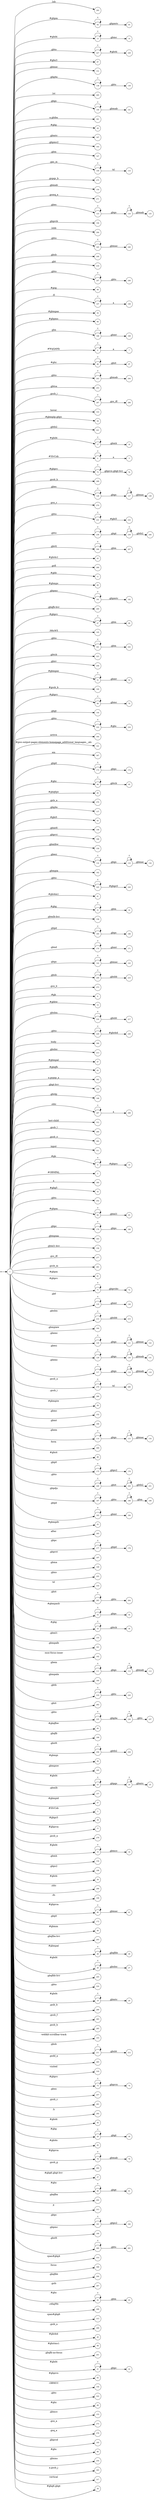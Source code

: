 digraph NFA {
  rankdir=LR;
  node [shape=circle, fontsize=10];
  __start [shape=point, label=""];
  __start -> 1;
  293 [label="293"];
  64 [label="64"];
  13 [label="13"];
  227 [label="227"];
  87 [label="87"];
  151 [label="151"];
  34 [label="34"];
  138 [label="138"];
  295 [label="295"];
  140 [label="140"];
  141 [label="141"];
  301 [label="301"];
  28 [label="28"];
  30 [label="30"];
  167 [label="167"];
  193 [label="193"];
  27 [label="27"];
  134 [label="134"];
  236 [label="236"];
  147 [label="147"];
  264 [label="264"];
  109 [label="109"];
  275 [label="275"];
  150 [label="150"];
  271 [label="271"];
  123 [label="123"];
  194 [label="194"];
  294 [label="294"];
  245 [label="245"];
  130 [label="130"];
  184 [label="184"];
  208 [label="208"];
  218 [label="218"];
  247 [label="247"];
  99 [label="99"];
  107 [label="107"];
  50 [label="50"];
  66 [label="66"];
  168 [label="168"];
  6 [label="6"];
  220 [label="220"];
  96 [label="96"];
  243 [label="243"];
  253 [label="253"];
  287 [label="287"];
  310 [label="310"];
  59 [label="59"];
  122 [label="122"];
  221 [label="221"];
  17 [label="17"];
  4 [label="4"];
  242 [label="242"];
  75 [label="75"];
  289 [label="289"];
  49 [label="49"];
  126 [label="126"];
  274 [label="274"];
  231 [label="231"];
  238 [label="238"];
  206 [label="206"];
  43 [label="43"];
  174 [label="174"];
  266 [label="266"];
  110 [label="110"];
  11 [label="11"];
  60 [label="60"];
  191 [label="191"];
  200 [label="200"];
  67 [label="67"];
  105 [label="105"];
  241 [label="241"];
  127 [label="127"];
  223 [label="223"];
  256 [label="256"];
  51 [label="51"];
  143 [label="143"];
  100 [label="100"];
  69 [label="69"];
  144 [label="144"];
  233 [label="233"];
  304 [label="304"];
  101 [label="101"];
  125 [label="125"];
  128 [label="128"];
  307 [label="307"];
  173 [label="173"];
  94 [label="94"];
  85 [label="85"];
  121 [label="121"];
  246 [label="246"];
  18 [label="18"];
  95 [label="95"];
  270 [label="270"];
  171 [label="171"];
  137 [label="137"];
  217 [label="217"];
  45 [label="45"];
  7 [label="7"];
  148 [label="148"];
  24 [label="24"];
  112 [label="112"];
  196 [label="196"];
  159 [label="159"];
  132 [label="132"];
  162 [label="162"];
  225 [label="225"];
  261 [label="261"];
  41 [label="41"];
  31 [label="31"];
  158 [label="158"];
  185 [label="185"];
  170 [label="170"];
  63 [label="63"];
  212 [label="212"];
  133 [label="133"];
  142 [label="142"];
  209 [label="209"];
  273 [label="273"];
  8 [label="8"];
  12 [label="12"];
  93 [label="93"];
  216 [label="216"];
  229 [label="229"];
  306 [label="306"];
  213 [label="213"];
  47 [label="47"];
  83 [label="83"];
  302 [label="302"];
  16 [label="16"];
  145 [label="145"];
  118 [label="118"];
  146 [label="146"];
  297 [label="297"];
  312 [label="312"];
  290 [label="290"];
  282 [label="282"];
  311 [label="311"];
  9 [label="9"];
  2 [label="2"];
  300 [label="300"];
  35 [label="35"];
  252 [label="252"];
  62 [label="62"];
  179 [label="179"];
  163 [label="163"];
  156 [label="156"];
  277 [label="277"];
  291 [label="291"];
  97 [label="97"];
  61 [label="61"];
  207 [label="207"];
  71 [label="71"];
  131 [label="131"];
  135 [label="135"];
  214 [label="214"];
  169 [label="169"];
  164 [label="164"];
  120 [label="120"];
  129 [label="129"];
  117 [label="117"];
  279 [label="279"];
  136 [label="136"];
  286 [label="286"];
  58 [label="58"];
  152 [label="152"];
  32 [label="32"];
  166 [label="166"];
  114 [label="114"];
  298 [label="298"];
  309 [label="309"];
  88 [label="88"];
  119 [label="119"];
  180 [label="180"];
  175 [label="175"];
  280 [label="280"];
  249 [label="249"];
  187 [label="187"];
  183 [label="183"];
  288 [label="288"];
  55 [label="55"];
  248 [label="248"];
  305 [label="305"];
  178 [label="178"];
  182 [label="182"];
  177 [label="177"];
  197 [label="197"];
  149 [label="149"];
  255 [label="255"];
  316 [label="316"];
  244 [label="244"];
  263 [label="263"];
  53 [label="53"];
  33 [label="33"];
  155 [label="155"];
  161 [label="161"];
  192 [label="192"];
  76 [label="76"];
  74 [label="74"];
  79 [label="79"];
  102 [label="102"];
  111 [label="111"];
  160 [label="160"];
  219 [label="219"];
  262 [label="262"];
  235 [label="235"];
  84 [label="84"];
  108 [label="108"];
  199 [label="199"];
  258 [label="258"];
  230 [label="230"];
  56 [label="56"];
  68 [label="68"];
  165 [label="165"];
  251 [label="251"];
  23 [label="23"];
  157 [label="157"];
  57 [label="57"];
  3 [label="3"];
  38 [label="38"];
  5 [label="5"];
  77 [label="77"];
  228 [label="228"];
  25 [label="25"];
  278 [label="278"];
  15 [label="15"];
  154 [label="154"];
  198 [label="198"];
  54 [label="54"];
  39 [label="39"];
  116 [label="116"];
  232 [label="232"];
  296 [label="296"];
  106 [label="106"];
  80 [label="80"];
  172 [label="172"];
  52 [label="52"];
  46 [label="46"];
  91 [label="91"];
  188 [label="188"];
  203 [label="203"];
  48 [label="48"];
  26 [label="26"];
  205 [label="205"];
  210 [label="210"];
  224 [label="224"];
  226 [label="226"];
  19 [label="19"];
  269 [label="269"];
  283 [label="283"];
  115 [label="115"];
  139 [label="139"];
  285 [label="285"];
  103 [label="103"];
  189 [label="189"];
  211 [label="211"];
  265 [label="265"];
  234 [label="234"];
  318 [label="318"];
  14 [label="14"];
  186 [label="186"];
  239 [label="239"];
  73 [label="73"];
  237 [label="237"];
  257 [label="257"];
  281 [label="281"];
  292 [label="292"];
  44 [label="44"];
  29 [label="29"];
  42 [label="42"];
  70 [label="70"];
  78 [label="78"];
  284 [label="284"];
  37 [label="37"];
  90 [label="90"];
  202 [label="202"];
  313 [label="313"];
  181 [label="181"];
  250 [label="250"];
  190 [label="190"];
  260 [label="260"];
  1 [label="1"];
  314 [label="314"];
  308 [label="308"];
  204 [label="204"];
  215 [label="215"];
  240 [label="240"];
  22 [label="22"];
  267 [label="267"];
  92 [label="92"];
  299 [label="299"];
  315 [label="315"];
  72 [label="72"];
  268 [label="268"];
  40 [label="40"];
  176 [label="176"];
  98 [label="98"];
  201 [label="201"];
  21 [label="21"];
  82 [label="82"];
  10 [label="10"];
  104 [label="104"];
  222 [label="222"];
  89 [label="89"];
  153 [label="153"];
  272 [label="272"];
  81 [label="81"];
  276 [label="276"];
  195 [label="195"];
  124 [label="124"];
  86 [label="86"];
  20 [label="20"];
  254 [label="254"];
  303 [label="303"];
  259 [label="259"];
  317 [label="317"];
  113 [label="113"];
  36 [label="36"];
  65 [label="65"];
  { node [shape=doublecircle]; 2 3 5 7 8 10 11 12 14 16 18 20 22 25 27 28 30 32 34 35 36 37 38 39 40 41 42 43 44 45 46 47 49 50 52 54 55 56 57 58 59 60 61 63 65 66 68 70 72 74 76 77 79 81 82 83 84 85 86 87 88 89 91 93 95 97 98 99 100 101 102 103 104 105 106 108 110 113 116 119 122 125 128 131 134 136 137 139 141 143 144 145 146 147 148 149 150 151 152 153 154 155 156 157 158 159 160 161 162 163 164 165 166 167 169 171 172 174 176 178 180 182 184 186 189 190 192 193 194 195 196 197 198 199 200 201 202 203 204 205 207 208 210 212 213 215 217 218 220 221 222 223 224 226 228 230 232 234 237 240 242 244 246 248 251 252 253 254 255 256 257 259 261 262 264 265 266 267 268 269 270 271 272 273 274 275 276 277 278 280 281 282 283 284 285 286 288 289 290 291 292 293 294 295 296 298 299 300 301 302 303 304 305 306 307 308 309 310 311 312 313 314 315 316 317 318 }
  1 -> 2 [label="#GBMPAL"];
  1 -> 3 [label="#SIvCob"];
  1 -> 4 [label="#SIvCob"];
  4 -> 4 [label="*"];
  4 -> 5 [label="a"];
  1 -> 6 [label="#WqQANb"];
  6 -> 6 [label="*"];
  6 -> 7 [label="a"];
  1 -> 8 [label="#gb"];
  1 -> 9 [label="#gb"];
  9 -> 9 [label="*"];
  9 -> 10 [label="#gbprc"];
  1 -> 11 [label="#gbb"];
  1 -> 12 [label="#gbbw"];
  1 -> 13 [label="#gbd4"];
  13 -> 13 [label="*"];
  13 -> 14 [label=".gbmc"];
  1 -> 15 [label="#gbd4"];
  15 -> 15 [label="*"];
  15 -> 16 [label=".gbmcc"];
  1 -> 17 [label="#gbd4"];
  17 -> 17 [label="*"];
  17 -> 18 [label=".gbmh"];
  1 -> 19 [label="#gbd4"];
  19 -> 19 [label="*"];
  19 -> 20 [label=".gbmtc"];
  1 -> 21 [label="#gbd4"];
  21 -> 21 [label="*"];
  21 -> 22 [label=".gbpc"];
  1 -> 23 [label="#gbd4"];
  23 -> 23 [label="*"];
  23 -> 24 [label=".gbpgs"];
  24 -> 24 [label="*"];
  24 -> 25 [label=".gbmtc"];
  1 -> 26 [label="#gbd4"];
  26 -> 26 [label="*"];
  26 -> 27 [label=".gbsbic"];
  1 -> 28 [label="#gbg"];
  1 -> 29 [label="#gbg"];
  29 -> 29 [label="*"];
  29 -> 30 [label=".gbgt"];
  1 -> 31 [label="#gbg"];
  31 -> 31 [label="*"];
  31 -> 32 [label=".gbm"];
  1 -> 33 [label="#gbg"];
  33 -> 33 [label="*"];
  33 -> 34 [label=".gbtcb"];
  1 -> 35 [label="#gbg5"];
  1 -> 36 [label="#gbg6.gbgt"];
  1 -> 37 [label="#gbg6.gbgt-hvr"];
  1 -> 38 [label="#gbgs5"];
  1 -> 39 [label="#gbi4i"];
  1 -> 40 [label="#gbi4id"];
  1 -> 41 [label="#gbi4m1"];
  1 -> 42 [label="#gbi4s"];
  1 -> 43 [label="#gbi4s1"];
  1 -> 44 [label="#gbi4t"];
  1 -> 45 [label="#gbi5"];
  1 -> 46 [label="#gbmm"];
  1 -> 47 [label="#gbmpal"];
  1 -> 48 [label="#gbmpal"];
  48 -> 48 [label="*"];
  48 -> 49 [label=".gbqfbb"];
  1 -> 50 [label="#gbmpas"];
  1 -> 51 [label="#gbmpas"];
  51 -> 51 [label="*"];
  51 -> 52 [label=".gbmt"];
  1 -> 53 [label="#gbmpasb"];
  53 -> 53 [label="*"];
  53 -> 54 [label=".gbps"];
  1 -> 55 [label="#gbmpdv"];
  1 -> 56 [label="#gbmpi"];
  1 -> 57 [label="#gbmpid"];
  1 -> 58 [label="#gbmpiw"];
  1 -> 59 [label="#gbmplp.gbps"];
  1 -> 60 [label="#gbmps"];
  1 -> 61 [label="#gbpm"];
  1 -> 62 [label="#gbpm"];
  62 -> 62 [label="*"];
  62 -> 63 [label=".gbml1"];
  1 -> 64 [label="#gbpm"];
  64 -> 64 [label="*"];
  64 -> 65 [label=".gbpmtc"];
  1 -> 66 [label="#gbpms"];
  1 -> 67 [label="#gbprc"];
  67 -> 67 [label="*"];
  67 -> 68 [label=".gbm"];
  1 -> 69 [label="#gbprc"];
  69 -> 69 [label="*"];
  69 -> 70 [label=".gbmc"];
  1 -> 71 [label="#gbprc"];
  71 -> 71 [label="*"];
  71 -> 72 [label=".gbprcbc"];
  1 -> 73 [label="#gbprc"];
  73 -> 73 [label="*"];
  73 -> 74 [label=".gbprcx"];
  1 -> 75 [label="#gbprc"];
  75 -> 75 [label="*"];
  75 -> 76 [label=".gbprcx.gbgt-hvr"];
  1 -> 77 [label="#gbprca"];
  1 -> 78 [label="#gbprca"];
  78 -> 78 [label="*"];
  78 -> 79 [label=".gbmab"];
  1 -> 80 [label="#gbprca"];
  80 -> 80 [label="*"];
  80 -> 81 [label=".gbmac"];
  1 -> 82 [label="#gbprcs"];
  1 -> 83 [label="#gbqfb"];
  1 -> 84 [label="#gbqfbw"];
  1 -> 85 [label="#gbqfqw"];
  1 -> 86 [label="#gbs"];
  1 -> 87 [label="#gbx3"];
  1 -> 88 [label="#gbx4"];
  1 -> 89 [label="#gbz"];
  1 -> 90 [label="#gbz"];
  90 -> 90 [label="*"];
  90 -> 91 [label=".gbgt"];
  1 -> 92 [label="#gbz"];
  92 -> 92 [label="*"];
  92 -> 93 [label=".gbm"];
  1 -> 94 [label="#gbz"];
  94 -> 94 [label="*"];
  94 -> 95 [label=".gbtcb"];
  1 -> 96 [label="#gbz"];
  96 -> 96 [label="*"];
  96 -> 97 [label=".gbzt"];
  1 -> 98 [label="#gbztms1"];
  1 -> 99 [label="#gog"];
  1 -> 100 [label="#gssb_b"];
  1 -> 101 [label="#gws-output-pages-elements-homepage_additional_languages__als"];
  1 -> 102 [label="-moz-focus-inner"];
  1 -> 103 [label="-webkit-scrollbar-track"];
  1 -> 104 [label=".GBMCC"];
  1 -> 105 [label=".H6sW5"];
  1 -> 106 [label=".ds"];
  1 -> 107 [label=".fl"];
  107 -> 107 [label="*"];
  107 -> 108 [label="a"];
  1 -> 109 [label=".gac_m"];
  109 -> 109 [label="*"];
  109 -> 110 [label="td"];
  1 -> 111 [label=".gbem"];
  111 -> 111 [label="*"];
  111 -> 112 [label=".gbgs"];
  112 -> 112 [label="*"];
  112 -> 113 [label=".gbmab"];
  1 -> 114 [label=".gbem"];
  114 -> 114 [label="*"];
  114 -> 115 [label=".gbgs"];
  115 -> 115 [label="*"];
  115 -> 116 [label=".gbmac"];
  1 -> 117 [label=".gbemi"];
  117 -> 117 [label="*"];
  117 -> 118 [label=".gbgs"];
  118 -> 118 [label="*"];
  118 -> 119 [label=".gbmab"];
  1 -> 120 [label=".gbemi"];
  120 -> 120 [label="*"];
  120 -> 121 [label=".gbgs"];
  121 -> 121 [label="*"];
  121 -> 122 [label=".gbmac"];
  1 -> 123 [label=".gbes"];
  123 -> 123 [label="*"];
  123 -> 124 [label=".gbgs"];
  124 -> 124 [label="*"];
  124 -> 125 [label=".gbmab"];
  1 -> 126 [label=".gbes"];
  126 -> 126 [label="*"];
  126 -> 127 [label=".gbgs"];
  127 -> 127 [label="*"];
  127 -> 128 [label=".gbmac"];
  1 -> 129 [label=".gbesi"];
  129 -> 129 [label="*"];
  129 -> 130 [label=".gbgs"];
  130 -> 130 [label="*"];
  130 -> 131 [label=".gbmab"];
  1 -> 132 [label=".gbesi"];
  132 -> 132 [label="*"];
  132 -> 133 [label=".gbgs"];
  133 -> 133 [label="*"];
  133 -> 134 [label=".gbmac"];
  1 -> 135 [label=".gbf"];
  135 -> 135 [label="*"];
  135 -> 136 [label=".gbmt"];
  1 -> 137 [label=".gbg4a"];
  1 -> 138 [label=".gbg4a"];
  138 -> 138 [label="*"];
  138 -> 139 [label=".gbts"];
  1 -> 140 [label=".gbgs"];
  140 -> 140 [label="*"];
  140 -> 141 [label=".gbmab"];
  1 -> 142 [label=".gbgs"];
  142 -> 142 [label="*"];
  142 -> 143 [label=".gbmac"];
  1 -> 144 [label=".gbgt"];
  1 -> 145 [label=".gbgt-hvr"];
  1 -> 146 [label=".gbi4p"];
  1 -> 147 [label=".gbm"];
  1 -> 148 [label=".gbm0l"];
  1 -> 149 [label=".gbma"];
  1 -> 150 [label=".gbmab"];
  1 -> 151 [label=".gbmac"];
  1 -> 152 [label=".gbmc"];
  1 -> 153 [label=".gbmcc"];
  1 -> 154 [label=".gbmh"];
  1 -> 155 [label=".gbml1"];
  1 -> 156 [label=".gbml1-hvr"];
  1 -> 157 [label=".gbmlb"];
  1 -> 158 [label=".gbmlb-hvr"];
  1 -> 159 [label=".gbmlbw"];
  1 -> 160 [label=".gbmpala"];
  1 -> 161 [label=".gbmpalb"];
  1 -> 162 [label=".gbmpia"];
  1 -> 163 [label=".gbmpiaa"];
  1 -> 164 [label=".gbmpiaw"];
  1 -> 165 [label=".gbmpnw"];
  1 -> 166 [label=".gbmt"];
  1 -> 167 [label=".gbmtc"];
  1 -> 168 [label=".gbn"];
  168 -> 168 [label="*"];
  168 -> 169 [label=".gbmt"];
  1 -> 170 [label=".gbnd"];
  170 -> 170 [label="*"];
  170 -> 171 [label=".gbmt"];
  1 -> 172 [label=".gbp0"];
  1 -> 173 [label=".gbp0"];
  173 -> 173 [label="*"];
  173 -> 174 [label=".gbps"];
  1 -> 175 [label=".gbp0"];
  175 -> 175 [label="*"];
  175 -> 176 [label=".gbps2"];
  1 -> 177 [label=".gbpc"];
  177 -> 177 [label="*"];
  177 -> 178 [label=".gbpd"];
  1 -> 179 [label=".gbpc"];
  179 -> 179 [label="*"];
  179 -> 180 [label=".gbps"];
  1 -> 181 [label=".gbpc"];
  181 -> 181 [label="*"];
  181 -> 182 [label=".gbps2"];
  1 -> 183 [label=".gbpd"];
  183 -> 183 [label="*"];
  183 -> 184 [label=".gbmt"];
  1 -> 185 [label=".gbpd"];
  185 -> 185 [label="*"];
  185 -> 186 [label=".gbps"];
  1 -> 187 [label=".gbpdjs"];
  187 -> 187 [label="*"];
  187 -> 188 [label=".gbto"];
  188 -> 188 [label="*"];
  188 -> 189 [label=".gbm"];
  1 -> 190 [label=".gbpmc"];
  1 -> 191 [label=".gbpmc"];
  191 -> 191 [label="*"];
  191 -> 192 [label=".gbpmtc"];
  1 -> 193 [label=".gbpms2"];
  1 -> 194 [label=".gbprcb"];
  1 -> 195 [label=".gbprcd"];
  1 -> 196 [label=".gbprci"];
  1 -> 197 [label=".gbprct"];
  1 -> 198 [label=".gbps2"];
  1 -> 199 [label=".gbqfb"];
  1 -> 200 [label=".gbqfb-hvr"];
  1 -> 201 [label=".gbqfb-no-focus"];
  1 -> 202 [label=".gbqfba"];
  1 -> 203 [label=".gbqfba-hvr"];
  1 -> 204 [label=".gbqfbb"];
  1 -> 205 [label=".gbqfbb-hvr"];
  1 -> 206 [label=".gbrtl"];
  206 -> 206 [label="*"];
  206 -> 207 [label=".gbm"];
  1 -> 208 [label=".gbsb"];
  1 -> 209 [label=".gbsb"];
  209 -> 209 [label="*"];
  209 -> 210 [label=".gbsbb"];
  1 -> 211 [label=".gbsb"];
  211 -> 211 [label="*"];
  211 -> 212 [label=".gbsbt"];
  1 -> 213 [label=".gbsbic"];
  1 -> 214 [label=".gbsbis"];
  214 -> 214 [label="*"];
  214 -> 215 [label=".gbsbb"];
  1 -> 216 [label=".gbsbis"];
  216 -> 216 [label="*"];
  216 -> 217 [label=".gbsbt"];
  1 -> 218 [label=".gbt"];
  1 -> 219 [label=".gbtb"];
  219 -> 219 [label="*"];
  219 -> 220 [label=".gbts"];
  1 -> 221 [label=".gbtb2"];
  1 -> 222 [label=".gbtc"];
  1 -> 223 [label=".gbtcb"];
  1 -> 224 [label=".gbto"];
  1 -> 225 [label=".gbto"];
  225 -> 225 [label="*"];
  225 -> 226 [label="#gbgs5"];
  1 -> 227 [label=".gbto"];
  227 -> 227 [label="*"];
  227 -> 228 [label="#gbi4i"];
  1 -> 229 [label=".gbto"];
  229 -> 229 [label="*"];
  229 -> 230 [label="#gbi4id"];
  1 -> 231 [label=".gbto"];
  231 -> 231 [label="*"];
  231 -> 232 [label="#gbi5"];
  1 -> 233 [label=".gbto"];
  233 -> 233 [label="*"];
  233 -> 234 [label="#gbs"];
  1 -> 235 [label=".gbto"];
  235 -> 235 [label="*"];
  235 -> 236 [label=".gbg4a"];
  236 -> 236 [label="*"];
  236 -> 237 [label=".gbts"];
  1 -> 238 [label=".gbto"];
  238 -> 238 [label="*"];
  238 -> 239 [label=".gbgt"];
  239 -> 239 [label="*"];
  239 -> 240 [label=".gbtb2"];
  1 -> 241 [label=".gbto"];
  241 -> 241 [label="*"];
  241 -> 242 [label=".gbm"];
  1 -> 243 [label=".gbto"];
  243 -> 243 [label="*"];
  243 -> 244 [label=".gbmab"];
  1 -> 245 [label=".gbto"];
  245 -> 245 [label="*"];
  245 -> 246 [label=".gbmac"];
  1 -> 247 [label=".gbto"];
  247 -> 247 [label="*"];
  247 -> 248 [label=".gbts"];
  1 -> 249 [label=".gbto"];
  249 -> 249 [label="*"];
  249 -> 250 [label=".gbzt"];
  250 -> 250 [label="*"];
  250 -> 251 [label=".gbtb2"];
  1 -> 252 [label=".gbts"];
  1 -> 253 [label=".gbtsa"];
  1 -> 254 [label=".gbxms"];
  1 -> 255 [label=".gbxo"];
  1 -> 256 [label=".gbxv"];
  1 -> 257 [label=".gbxx"];
  1 -> 258 [label=".gbz0l"];
  258 -> 258 [label="*"];
  258 -> 259 [label=".gbtb2"];
  1 -> 260 [label=".gbz0l"];
  260 -> 260 [label="*"];
  260 -> 261 [label=".gbts"];
  1 -> 262 [label=".gbzt"];
  1 -> 263 [label=".gbzt"];
  263 -> 263 [label="*"];
  263 -> 264 [label=".gbts"];
  1 -> 265 [label=".gsdd_a"];
  1 -> 266 [label=".gsfi"];
  1 -> 267 [label=".gsfs"];
  1 -> 268 [label=".gsib_a"];
  1 -> 269 [label=".gsib_b"];
  1 -> 270 [label=".gsls_a"];
  1 -> 271 [label=".gsmq_a"];
  1 -> 272 [label=".gsn_a"];
  1 -> 273 [label=".gsn_b"];
  1 -> 274 [label=".gsn_c"];
  1 -> 275 [label=".gspqs_b"];
  1 -> 276 [label=".gsq_a"];
  1 -> 277 [label=".gss_ifl"];
  1 -> 278 [label=".gssb_a"];
  1 -> 279 [label=".gssb_a"];
  279 -> 279 [label="*"];
  279 -> 280 [label="td"];
  1 -> 281 [label=".gssb_c"];
  1 -> 282 [label=".gssb_e"];
  1 -> 283 [label=".gssb_f"];
  1 -> 284 [label=".gssb_g"];
  1 -> 285 [label=".gssb_h"];
  1 -> 286 [label=".gssb_i"];
  1 -> 287 [label=".gssb_i"];
  287 -> 287 [label="*"];
  287 -> 288 [label=".gss_ifl"];
  1 -> 289 [label=".gssb_k"];
  1 -> 290 [label=".gssb_l"];
  1 -> 291 [label=".gssb_m"];
  1 -> 292 [label=".h"];
  1 -> 293 [label=".lsb"];
  1 -> 294 [label=".lsbb"];
  1 -> 295 [label=".lst"];
  1 -> 296 [label=".sblc"];
  1 -> 297 [label=".sblc"];
  297 -> 297 [label="*"];
  297 -> 298 [label="a"];
  1 -> 299 [label=".z4hgWe"];
  1 -> 300 [label="a"];
  1 -> 301 [label="a.gbiba"];
  1 -> 302 [label="a.gspqs_a"];
  1 -> 303 [label="a.gssb_j"];
  1 -> 304 [label="active"];
  1 -> 305 [label="after"];
  1 -> 306 [label="body"];
  1 -> 307 [label="em"];
  1 -> 308 [label="focus"];
  1 -> 309 [label="form"];
  1 -> 310 [label="hover"];
  1 -> 311 [label="input"];
  1 -> 312 [label="last-child"];
  1 -> 313 [label="p"];
  1 -> 314 [label="span#gbg4"];
  1 -> 315 [label="span#gbg6"];
  1 -> 316 [label="td"];
  1 -> 317 [label="vertical"];
  1 -> 318 [label="visited"];
}
